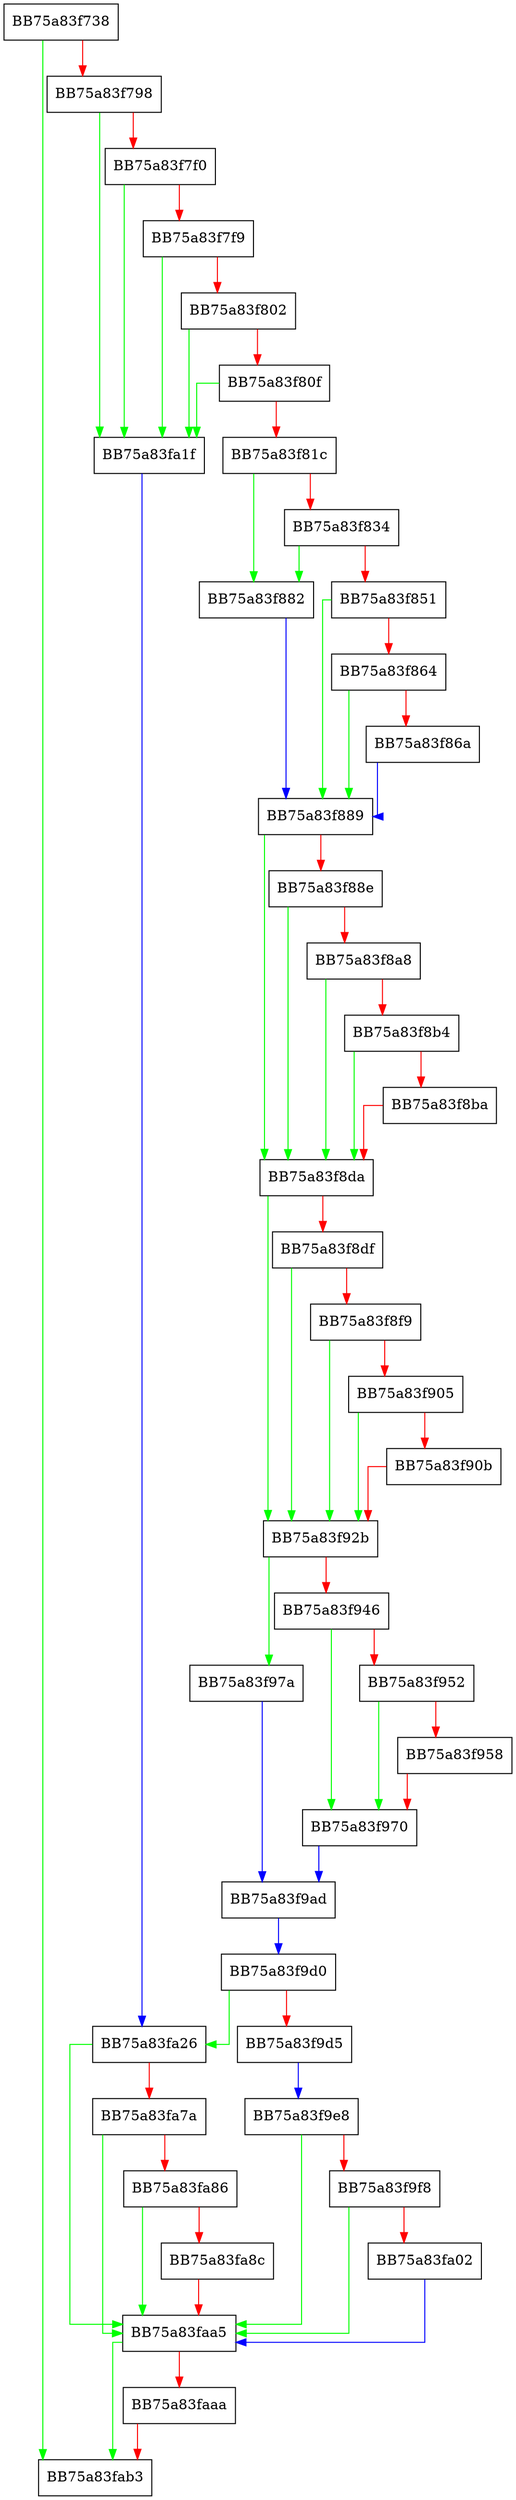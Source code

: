digraph SendRescanRequest {
  node [shape="box"];
  graph [splines=ortho];
  BB75a83f738 -> BB75a83fab3 [color="green"];
  BB75a83f738 -> BB75a83f798 [color="red"];
  BB75a83f798 -> BB75a83fa1f [color="green"];
  BB75a83f798 -> BB75a83f7f0 [color="red"];
  BB75a83f7f0 -> BB75a83fa1f [color="green"];
  BB75a83f7f0 -> BB75a83f7f9 [color="red"];
  BB75a83f7f9 -> BB75a83fa1f [color="green"];
  BB75a83f7f9 -> BB75a83f802 [color="red"];
  BB75a83f802 -> BB75a83fa1f [color="green"];
  BB75a83f802 -> BB75a83f80f [color="red"];
  BB75a83f80f -> BB75a83fa1f [color="green"];
  BB75a83f80f -> BB75a83f81c [color="red"];
  BB75a83f81c -> BB75a83f882 [color="green"];
  BB75a83f81c -> BB75a83f834 [color="red"];
  BB75a83f834 -> BB75a83f882 [color="green"];
  BB75a83f834 -> BB75a83f851 [color="red"];
  BB75a83f851 -> BB75a83f889 [color="green"];
  BB75a83f851 -> BB75a83f864 [color="red"];
  BB75a83f864 -> BB75a83f889 [color="green"];
  BB75a83f864 -> BB75a83f86a [color="red"];
  BB75a83f86a -> BB75a83f889 [color="blue"];
  BB75a83f882 -> BB75a83f889 [color="blue"];
  BB75a83f889 -> BB75a83f8da [color="green"];
  BB75a83f889 -> BB75a83f88e [color="red"];
  BB75a83f88e -> BB75a83f8da [color="green"];
  BB75a83f88e -> BB75a83f8a8 [color="red"];
  BB75a83f8a8 -> BB75a83f8da [color="green"];
  BB75a83f8a8 -> BB75a83f8b4 [color="red"];
  BB75a83f8b4 -> BB75a83f8da [color="green"];
  BB75a83f8b4 -> BB75a83f8ba [color="red"];
  BB75a83f8ba -> BB75a83f8da [color="red"];
  BB75a83f8da -> BB75a83f92b [color="green"];
  BB75a83f8da -> BB75a83f8df [color="red"];
  BB75a83f8df -> BB75a83f92b [color="green"];
  BB75a83f8df -> BB75a83f8f9 [color="red"];
  BB75a83f8f9 -> BB75a83f92b [color="green"];
  BB75a83f8f9 -> BB75a83f905 [color="red"];
  BB75a83f905 -> BB75a83f92b [color="green"];
  BB75a83f905 -> BB75a83f90b [color="red"];
  BB75a83f90b -> BB75a83f92b [color="red"];
  BB75a83f92b -> BB75a83f97a [color="green"];
  BB75a83f92b -> BB75a83f946 [color="red"];
  BB75a83f946 -> BB75a83f970 [color="green"];
  BB75a83f946 -> BB75a83f952 [color="red"];
  BB75a83f952 -> BB75a83f970 [color="green"];
  BB75a83f952 -> BB75a83f958 [color="red"];
  BB75a83f958 -> BB75a83f970 [color="red"];
  BB75a83f970 -> BB75a83f9ad [color="blue"];
  BB75a83f97a -> BB75a83f9ad [color="blue"];
  BB75a83f9ad -> BB75a83f9d0 [color="blue"];
  BB75a83f9d0 -> BB75a83fa26 [color="green"];
  BB75a83f9d0 -> BB75a83f9d5 [color="red"];
  BB75a83f9d5 -> BB75a83f9e8 [color="blue"];
  BB75a83f9e8 -> BB75a83faa5 [color="green"];
  BB75a83f9e8 -> BB75a83f9f8 [color="red"];
  BB75a83f9f8 -> BB75a83faa5 [color="green"];
  BB75a83f9f8 -> BB75a83fa02 [color="red"];
  BB75a83fa02 -> BB75a83faa5 [color="blue"];
  BB75a83fa1f -> BB75a83fa26 [color="blue"];
  BB75a83fa26 -> BB75a83faa5 [color="green"];
  BB75a83fa26 -> BB75a83fa7a [color="red"];
  BB75a83fa7a -> BB75a83faa5 [color="green"];
  BB75a83fa7a -> BB75a83fa86 [color="red"];
  BB75a83fa86 -> BB75a83faa5 [color="green"];
  BB75a83fa86 -> BB75a83fa8c [color="red"];
  BB75a83fa8c -> BB75a83faa5 [color="red"];
  BB75a83faa5 -> BB75a83fab3 [color="green"];
  BB75a83faa5 -> BB75a83faaa [color="red"];
  BB75a83faaa -> BB75a83fab3 [color="red"];
}